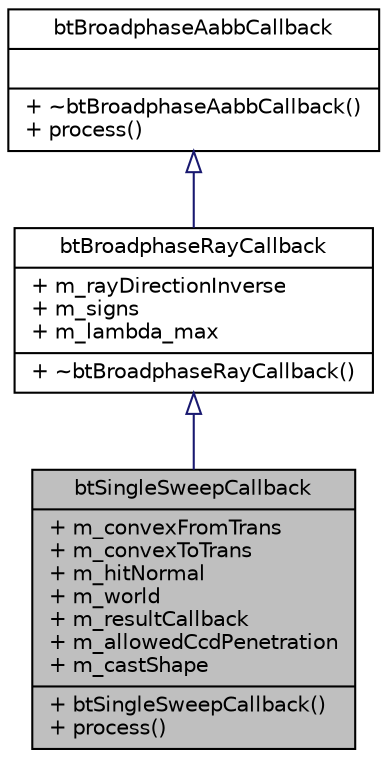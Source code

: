 digraph G
{
  edge [fontname="Helvetica",fontsize="10",labelfontname="Helvetica",labelfontsize="10"];
  node [fontname="Helvetica",fontsize="10",shape=record];
  Node1 [label="{btSingleSweepCallback\n|+ m_convexFromTrans\l+ m_convexToTrans\l+ m_hitNormal\l+ m_world\l+ m_resultCallback\l+ m_allowedCcdPenetration\l+ m_castShape\l|+ btSingleSweepCallback()\l+ process()\l}",height=0.2,width=0.4,color="black", fillcolor="grey75", style="filled" fontcolor="black"];
  Node2 -> Node1 [dir=back,color="midnightblue",fontsize="10",style="solid",arrowtail="empty",fontname="Helvetica"];
  Node2 [label="{btBroadphaseRayCallback\n|+ m_rayDirectionInverse\l+ m_signs\l+ m_lambda_max\l|+ ~btBroadphaseRayCallback()\l}",height=0.2,width=0.4,color="black", fillcolor="white", style="filled",URL="$d4/d8b/structbtBroadphaseRayCallback.html"];
  Node3 -> Node2 [dir=back,color="midnightblue",fontsize="10",style="solid",arrowtail="empty",fontname="Helvetica"];
  Node3 [label="{btBroadphaseAabbCallback\n||+ ~btBroadphaseAabbCallback()\l+ process()\l}",height=0.2,width=0.4,color="black", fillcolor="white", style="filled",URL="$df/da0/structbtBroadphaseAabbCallback.html"];
}
